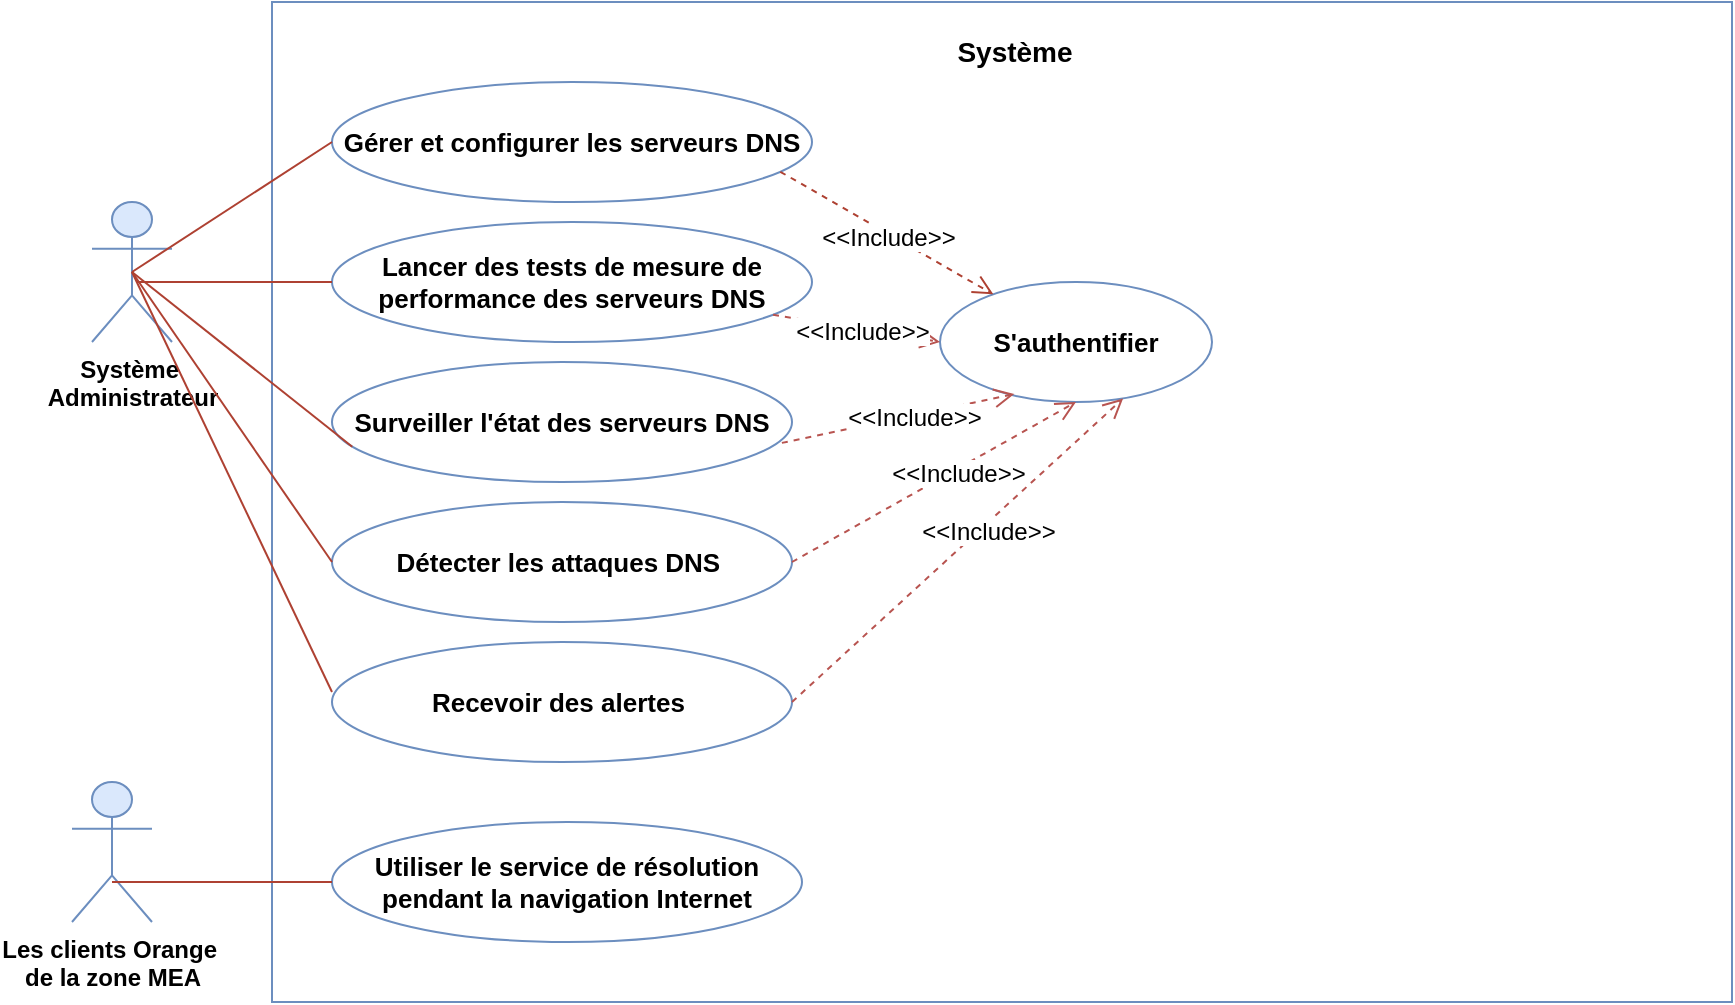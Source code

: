 <mxfile version="24.7.6">
  <diagram name="Page-1" id="hmiNFq13a2drrHhc0E6c">
    <mxGraphModel dx="2084" dy="620" grid="1" gridSize="10" guides="1" tooltips="1" connect="1" arrows="1" fold="1" page="1" pageScale="1" pageWidth="827" pageHeight="1169" math="0" shadow="0">
      <root>
        <mxCell id="0" />
        <mxCell id="1" parent="0" />
        <mxCell id="PDqdzu1Ucp-oA0ykx4EQ-2" value="Les clients Orange&amp;nbsp;&lt;div&gt;de la zone MEA&lt;/div&gt;" style="shape=umlActor;verticalLabelPosition=bottom;verticalAlign=top;html=1;outlineConnect=0;fontStyle=1;fillColor=#dae8fc;strokeColor=#6c8ebf;" parent="1" vertex="1">
          <mxGeometry x="-20" y="430" width="40" height="70" as="geometry" />
        </mxCell>
        <mxCell id="PDqdzu1Ucp-oA0ykx4EQ-4" value="" style="rounded=0;whiteSpace=wrap;html=1;strokeColor=#6C8EBF;" parent="1" vertex="1">
          <mxGeometry x="80" y="40" width="730" height="500" as="geometry" />
        </mxCell>
        <mxCell id="PDqdzu1Ucp-oA0ykx4EQ-6" value="&lt;b&gt;&lt;font style=&quot;font-size: 13px;&quot;&gt;Gérer et configurer les serveurs DNS&lt;/font&gt;&lt;/b&gt;" style="ellipse;whiteSpace=wrap;html=1;fillColor=#FFFFFF;strokeColor=#6c8ebf;" parent="1" vertex="1">
          <mxGeometry x="110" y="80" width="240" height="60" as="geometry" />
        </mxCell>
        <mxCell id="PDqdzu1Ucp-oA0ykx4EQ-7" value="&lt;b&gt;&lt;font style=&quot;font-size: 14px;&quot;&gt;Système&lt;/font&gt;&lt;/b&gt;" style="text;strokeColor=none;align=center;fillColor=none;html=1;verticalAlign=middle;whiteSpace=wrap;rounded=0;" parent="1" vertex="1">
          <mxGeometry x="414" y="50" width="75" height="30" as="geometry" />
        </mxCell>
        <mxCell id="PDqdzu1Ucp-oA0ykx4EQ-8" value="&lt;b&gt;&lt;font style=&quot;font-size: 13px;&quot;&gt;Lancer des tests de mesure de performance des serveurs DNS&lt;/font&gt;&lt;/b&gt;" style="ellipse;whiteSpace=wrap;html=1;fillColor=#ffffff;strokeColor=#6C8EBF;" parent="1" vertex="1">
          <mxGeometry x="110" y="150" width="240" height="60" as="geometry" />
        </mxCell>
        <mxCell id="PDqdzu1Ucp-oA0ykx4EQ-9" value="&lt;b&gt;&lt;font style=&quot;font-size: 13px;&quot;&gt;Surveiller l&#39;état des serveurs DNS&lt;/font&gt;&lt;/b&gt;" style="ellipse;whiteSpace=wrap;html=1;strokeColor=#6C8EBF;" parent="1" vertex="1">
          <mxGeometry x="110" y="220" width="230" height="60" as="geometry" />
        </mxCell>
        <mxCell id="PDqdzu1Ucp-oA0ykx4EQ-10" value="&lt;b&gt;&lt;font style=&quot;font-size: 13px;&quot;&gt;Détecter les attaques DNS&amp;nbsp;&lt;/font&gt;&lt;/b&gt;" style="ellipse;whiteSpace=wrap;html=1;strokeColor=#6C8EBF;" parent="1" vertex="1">
          <mxGeometry x="110" y="290" width="230" height="60" as="geometry" />
        </mxCell>
        <mxCell id="PDqdzu1Ucp-oA0ykx4EQ-11" value="&lt;b&gt;&lt;font style=&quot;font-size: 13px;&quot;&gt;Recevoir des alertes&amp;nbsp;&lt;/font&gt;&lt;/b&gt;" style="ellipse;whiteSpace=wrap;html=1;strokeColor=#6C8EBF;" parent="1" vertex="1">
          <mxGeometry x="110" y="360" width="230" height="60" as="geometry" />
        </mxCell>
        <mxCell id="PDqdzu1Ucp-oA0ykx4EQ-12" value="&lt;b&gt;&lt;font style=&quot;font-size: 13px;&quot;&gt;S&#39;authentifier&lt;/font&gt;&lt;/b&gt;" style="ellipse;whiteSpace=wrap;html=1;strokeColor=#6C8EBF;" parent="1" vertex="1">
          <mxGeometry x="414" y="180" width="136" height="60" as="geometry" />
        </mxCell>
        <mxCell id="PDqdzu1Ucp-oA0ykx4EQ-13" value="&lt;b&gt;&lt;font style=&quot;font-size: 13px;&quot;&gt;Utiliser le service de résolution pendant la navigation Internet&lt;/font&gt;&lt;/b&gt;" style="ellipse;whiteSpace=wrap;html=1;strokeColor=#6C8EBF;" parent="1" vertex="1">
          <mxGeometry x="110" y="450" width="235" height="60" as="geometry" />
        </mxCell>
        <object label="Système&amp;nbsp;&lt;div&gt;Administrateur&lt;/div&gt;" id="PDqdzu1Ucp-oA0ykx4EQ-21">
          <mxCell style="shape=umlActor;verticalLabelPosition=bottom;verticalAlign=top;html=1;outlineConnect=0;fontStyle=1;fillColor=#dae8fc;strokeColor=#6c8ebf;" parent="1" vertex="1">
            <mxGeometry x="-10" y="140" width="40" height="70" as="geometry" />
          </mxCell>
        </object>
        <mxCell id="PDqdzu1Ucp-oA0ykx4EQ-32" value="&lt;font style=&quot;font-size: 12px;&quot;&gt;&amp;lt;&amp;lt;Include&amp;gt;&amp;gt;&lt;/font&gt;" style="html=1;verticalAlign=bottom;endArrow=open;dashed=1;endSize=8;curved=0;rounded=0;exitX=0.934;exitY=0.748;exitDx=0;exitDy=0;exitPerimeter=0;fillColor=#fad9d5;strokeColor=#ae4132;" parent="1" source="PDqdzu1Ucp-oA0ykx4EQ-6" target="PDqdzu1Ucp-oA0ykx4EQ-12" edge="1">
          <mxGeometry x="0.1" y="-10" relative="1" as="geometry">
            <mxPoint x="464" y="160" as="sourcePoint" />
            <mxPoint x="384" y="160" as="targetPoint" />
            <mxPoint as="offset" />
          </mxGeometry>
        </mxCell>
        <mxCell id="PDqdzu1Ucp-oA0ykx4EQ-33" value="&lt;font style=&quot;font-size: 12px;&quot;&gt;&amp;lt;&amp;lt;Include&amp;gt;&amp;gt;&lt;/font&gt;" style="html=1;verticalAlign=bottom;endArrow=open;dashed=1;endSize=8;curved=0;rounded=0;entryX=0;entryY=0.5;entryDx=0;entryDy=0;fillColor=#f8cecc;strokeColor=#b85450;" parent="1" source="PDqdzu1Ucp-oA0ykx4EQ-8" target="PDqdzu1Ucp-oA0ykx4EQ-12" edge="1">
          <mxGeometry x="0.1" y="-10" relative="1" as="geometry">
            <mxPoint x="358" y="190" as="sourcePoint" />
            <mxPoint x="444" y="250" as="targetPoint" />
            <mxPoint as="offset" />
          </mxGeometry>
        </mxCell>
        <mxCell id="PDqdzu1Ucp-oA0ykx4EQ-34" value="&lt;font style=&quot;font-size: 12px;&quot;&gt;&amp;lt;&amp;lt;Include&amp;gt;&amp;gt;&lt;/font&gt;" style="html=1;verticalAlign=bottom;endArrow=open;dashed=1;endSize=8;curved=0;rounded=0;exitX=0.978;exitY=0.674;exitDx=0;exitDy=0;exitPerimeter=0;entryX=0.273;entryY=0.934;entryDx=0;entryDy=0;entryPerimeter=0;fillColor=#f8cecc;strokeColor=#b85450;" parent="1" source="PDqdzu1Ucp-oA0ykx4EQ-9" target="PDqdzu1Ucp-oA0ykx4EQ-12" edge="1">
          <mxGeometry x="0.1" y="-10" relative="1" as="geometry">
            <mxPoint x="350" y="270" as="sourcePoint" />
            <mxPoint x="436" y="330" as="targetPoint" />
            <mxPoint as="offset" />
          </mxGeometry>
        </mxCell>
        <mxCell id="PDqdzu1Ucp-oA0ykx4EQ-35" value="&lt;font style=&quot;font-size: 12px;&quot;&gt;&amp;lt;&amp;lt;Include&amp;gt;&amp;gt;&lt;/font&gt;" style="html=1;verticalAlign=bottom;endArrow=open;dashed=1;endSize=8;curved=0;rounded=0;exitX=1;exitY=0.5;exitDx=0;exitDy=0;entryX=0.5;entryY=1;entryDx=0;entryDy=0;fillColor=#f8cecc;strokeColor=#b85450;" parent="1" source="PDqdzu1Ucp-oA0ykx4EQ-10" target="PDqdzu1Ucp-oA0ykx4EQ-12" edge="1">
          <mxGeometry x="0.1" y="-10" relative="1" as="geometry">
            <mxPoint x="358" y="320" as="sourcePoint" />
            <mxPoint x="444" y="380" as="targetPoint" />
            <mxPoint as="offset" />
          </mxGeometry>
        </mxCell>
        <mxCell id="PDqdzu1Ucp-oA0ykx4EQ-36" value="&lt;font style=&quot;font-size: 12px;&quot;&gt;&amp;lt;&amp;lt;Include&amp;gt;&amp;gt;&lt;/font&gt;" style="html=1;verticalAlign=bottom;endArrow=open;dashed=1;endSize=8;curved=0;rounded=0;exitX=1;exitY=0.5;exitDx=0;exitDy=0;entryX=0.673;entryY=0.971;entryDx=0;entryDy=0;entryPerimeter=0;fillColor=#f8cecc;strokeColor=#b85450;" parent="1" source="PDqdzu1Ucp-oA0ykx4EQ-11" target="PDqdzu1Ucp-oA0ykx4EQ-12" edge="1">
          <mxGeometry x="0.1" y="-10" relative="1" as="geometry">
            <mxPoint x="370" y="390" as="sourcePoint" />
            <mxPoint x="478" y="310" as="targetPoint" />
            <mxPoint as="offset" />
          </mxGeometry>
        </mxCell>
        <mxCell id="PDqdzu1Ucp-oA0ykx4EQ-38" value="" style="endArrow=none;html=1;rounded=0;entryX=0;entryY=0.5;entryDx=0;entryDy=0;exitX=0.5;exitY=0.5;exitDx=0;exitDy=0;exitPerimeter=0;fillColor=#fad9d5;strokeColor=#ae4132;" parent="1" source="PDqdzu1Ucp-oA0ykx4EQ-21" target="PDqdzu1Ucp-oA0ykx4EQ-6" edge="1">
          <mxGeometry width="50" height="50" relative="1" as="geometry">
            <mxPoint x="30" y="190" as="sourcePoint" />
            <mxPoint x="80" y="140" as="targetPoint" />
          </mxGeometry>
        </mxCell>
        <mxCell id="PDqdzu1Ucp-oA0ykx4EQ-39" value="" style="endArrow=none;html=1;rounded=0;fillColor=#fad9d5;strokeColor=#ae4132;" parent="1" target="PDqdzu1Ucp-oA0ykx4EQ-8" edge="1">
          <mxGeometry width="50" height="50" relative="1" as="geometry">
            <mxPoint x="12" y="180" as="sourcePoint" />
            <mxPoint x="120" y="120" as="targetPoint" />
          </mxGeometry>
        </mxCell>
        <mxCell id="PDqdzu1Ucp-oA0ykx4EQ-40" value="" style="endArrow=none;html=1;rounded=0;entryX=0.044;entryY=0.706;entryDx=0;entryDy=0;entryPerimeter=0;exitX=0.5;exitY=0.5;exitDx=0;exitDy=0;exitPerimeter=0;fillColor=#fad9d5;strokeColor=#ae4132;" parent="1" source="PDqdzu1Ucp-oA0ykx4EQ-21" target="PDqdzu1Ucp-oA0ykx4EQ-9" edge="1">
          <mxGeometry width="50" height="50" relative="1" as="geometry">
            <mxPoint x="30" y="190" as="sourcePoint" />
            <mxPoint x="122" y="195" as="targetPoint" />
          </mxGeometry>
        </mxCell>
        <mxCell id="PDqdzu1Ucp-oA0ykx4EQ-41" value="" style="endArrow=none;html=1;rounded=0;entryX=0;entryY=0.5;entryDx=0;entryDy=0;exitX=0.5;exitY=0.5;exitDx=0;exitDy=0;exitPerimeter=0;fillColor=#fad9d5;strokeColor=#ae4132;" parent="1" source="PDqdzu1Ucp-oA0ykx4EQ-21" target="PDqdzu1Ucp-oA0ykx4EQ-10" edge="1">
          <mxGeometry width="50" height="50" relative="1" as="geometry">
            <mxPoint x="30" y="190" as="sourcePoint" />
            <mxPoint x="110" y="276" as="targetPoint" />
          </mxGeometry>
        </mxCell>
        <mxCell id="PDqdzu1Ucp-oA0ykx4EQ-42" value="" style="endArrow=none;html=1;rounded=0;entryX=0;entryY=0.5;entryDx=0;entryDy=0;exitX=0.5;exitY=0.5;exitDx=0;exitDy=0;exitPerimeter=0;fillColor=#fad9d5;strokeColor=#ae4132;" parent="1" source="PDqdzu1Ucp-oA0ykx4EQ-21" edge="1">
          <mxGeometry width="50" height="50" relative="1" as="geometry">
            <mxPoint x="30" y="190" as="sourcePoint" />
            <mxPoint x="110" y="385" as="targetPoint" />
          </mxGeometry>
        </mxCell>
        <mxCell id="PDqdzu1Ucp-oA0ykx4EQ-44" value="" style="endArrow=none;html=1;rounded=0;exitX=1;exitY=0.5;exitDx=0;exitDy=0;fillColor=#fad9d5;strokeColor=#ae4132;" parent="1" edge="1">
          <mxGeometry width="50" height="50" relative="1" as="geometry">
            <mxPoint x="-2.728e-12" y="480" as="sourcePoint" />
            <mxPoint x="110" y="480" as="targetPoint" />
          </mxGeometry>
        </mxCell>
      </root>
    </mxGraphModel>
  </diagram>
</mxfile>
